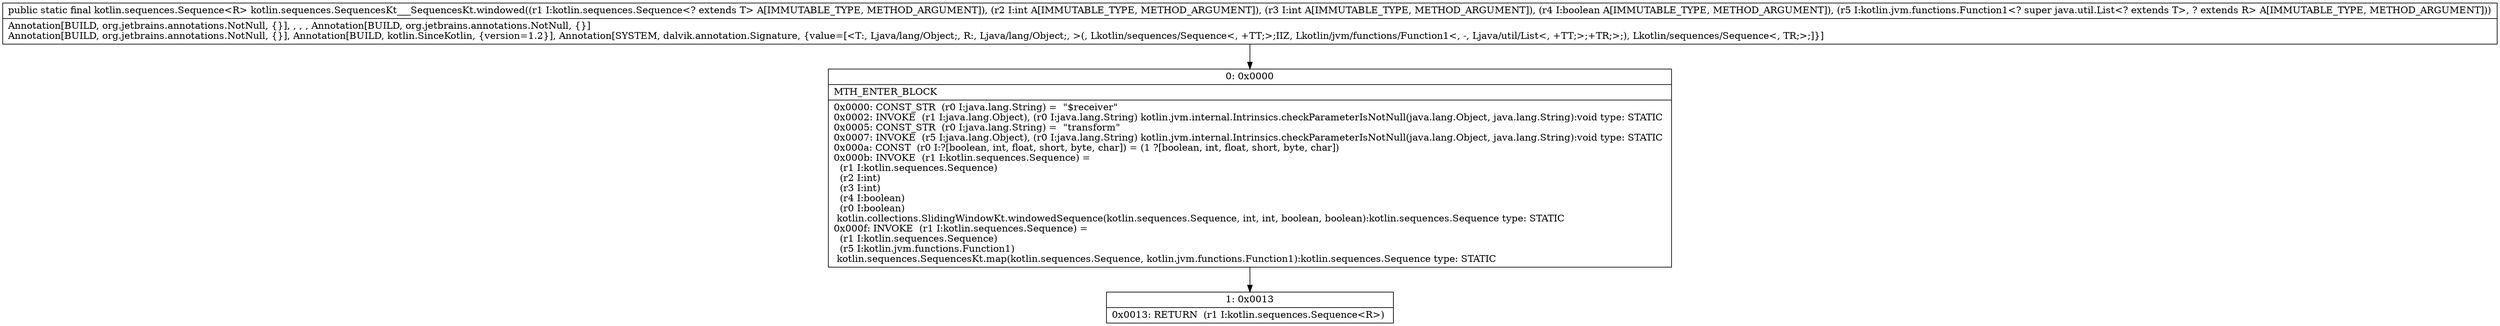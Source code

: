 digraph "CFG forkotlin.sequences.SequencesKt___SequencesKt.windowed(Lkotlin\/sequences\/Sequence;IIZLkotlin\/jvm\/functions\/Function1;)Lkotlin\/sequences\/Sequence;" {
Node_0 [shape=record,label="{0\:\ 0x0000|MTH_ENTER_BLOCK\l|0x0000: CONST_STR  (r0 I:java.lang.String) =  \"$receiver\" \l0x0002: INVOKE  (r1 I:java.lang.Object), (r0 I:java.lang.String) kotlin.jvm.internal.Intrinsics.checkParameterIsNotNull(java.lang.Object, java.lang.String):void type: STATIC \l0x0005: CONST_STR  (r0 I:java.lang.String) =  \"transform\" \l0x0007: INVOKE  (r5 I:java.lang.Object), (r0 I:java.lang.String) kotlin.jvm.internal.Intrinsics.checkParameterIsNotNull(java.lang.Object, java.lang.String):void type: STATIC \l0x000a: CONST  (r0 I:?[boolean, int, float, short, byte, char]) = (1 ?[boolean, int, float, short, byte, char]) \l0x000b: INVOKE  (r1 I:kotlin.sequences.Sequence) = \l  (r1 I:kotlin.sequences.Sequence)\l  (r2 I:int)\l  (r3 I:int)\l  (r4 I:boolean)\l  (r0 I:boolean)\l kotlin.collections.SlidingWindowKt.windowedSequence(kotlin.sequences.Sequence, int, int, boolean, boolean):kotlin.sequences.Sequence type: STATIC \l0x000f: INVOKE  (r1 I:kotlin.sequences.Sequence) = \l  (r1 I:kotlin.sequences.Sequence)\l  (r5 I:kotlin.jvm.functions.Function1)\l kotlin.sequences.SequencesKt.map(kotlin.sequences.Sequence, kotlin.jvm.functions.Function1):kotlin.sequences.Sequence type: STATIC \l}"];
Node_1 [shape=record,label="{1\:\ 0x0013|0x0013: RETURN  (r1 I:kotlin.sequences.Sequence\<R\>) \l}"];
MethodNode[shape=record,label="{public static final kotlin.sequences.Sequence\<R\> kotlin.sequences.SequencesKt___SequencesKt.windowed((r1 I:kotlin.sequences.Sequence\<? extends T\> A[IMMUTABLE_TYPE, METHOD_ARGUMENT]), (r2 I:int A[IMMUTABLE_TYPE, METHOD_ARGUMENT]), (r3 I:int A[IMMUTABLE_TYPE, METHOD_ARGUMENT]), (r4 I:boolean A[IMMUTABLE_TYPE, METHOD_ARGUMENT]), (r5 I:kotlin.jvm.functions.Function1\<? super java.util.List\<? extends T\>, ? extends R\> A[IMMUTABLE_TYPE, METHOD_ARGUMENT]))  | Annotation[BUILD, org.jetbrains.annotations.NotNull, \{\}], , , , Annotation[BUILD, org.jetbrains.annotations.NotNull, \{\}]\lAnnotation[BUILD, org.jetbrains.annotations.NotNull, \{\}], Annotation[BUILD, kotlin.SinceKotlin, \{version=1.2\}], Annotation[SYSTEM, dalvik.annotation.Signature, \{value=[\<T:, Ljava\/lang\/Object;, R:, Ljava\/lang\/Object;, \>(, Lkotlin\/sequences\/Sequence\<, +TT;\>;IIZ, Lkotlin\/jvm\/functions\/Function1\<, \-, Ljava\/util\/List\<, +TT;\>;+TR;\>;), Lkotlin\/sequences\/Sequence\<, TR;\>;]\}]\l}"];
MethodNode -> Node_0;
Node_0 -> Node_1;
}

